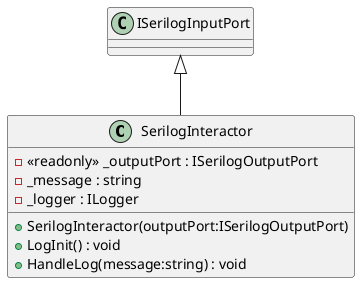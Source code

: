 @startuml
class SerilogInteractor {
    - <<readonly>> _outputPort : ISerilogOutputPort
    - _message : string
    - _logger : ILogger
    + SerilogInteractor(outputPort:ISerilogOutputPort)
    + LogInit() : void
    + HandleLog(message:string) : void
}
ISerilogInputPort <|-- SerilogInteractor
@enduml

